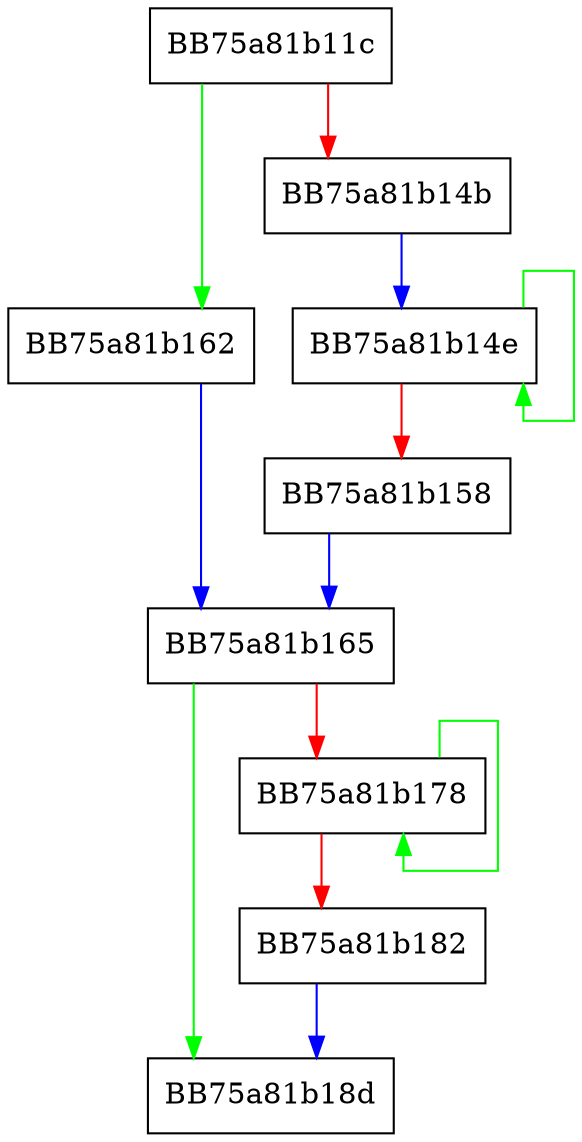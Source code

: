 digraph WPP_SF_LLISSLd {
  node [shape="box"];
  graph [splines=ortho];
  BB75a81b11c -> BB75a81b162 [color="green"];
  BB75a81b11c -> BB75a81b14b [color="red"];
  BB75a81b14b -> BB75a81b14e [color="blue"];
  BB75a81b14e -> BB75a81b14e [color="green"];
  BB75a81b14e -> BB75a81b158 [color="red"];
  BB75a81b158 -> BB75a81b165 [color="blue"];
  BB75a81b162 -> BB75a81b165 [color="blue"];
  BB75a81b165 -> BB75a81b18d [color="green"];
  BB75a81b165 -> BB75a81b178 [color="red"];
  BB75a81b178 -> BB75a81b178 [color="green"];
  BB75a81b178 -> BB75a81b182 [color="red"];
  BB75a81b182 -> BB75a81b18d [color="blue"];
}